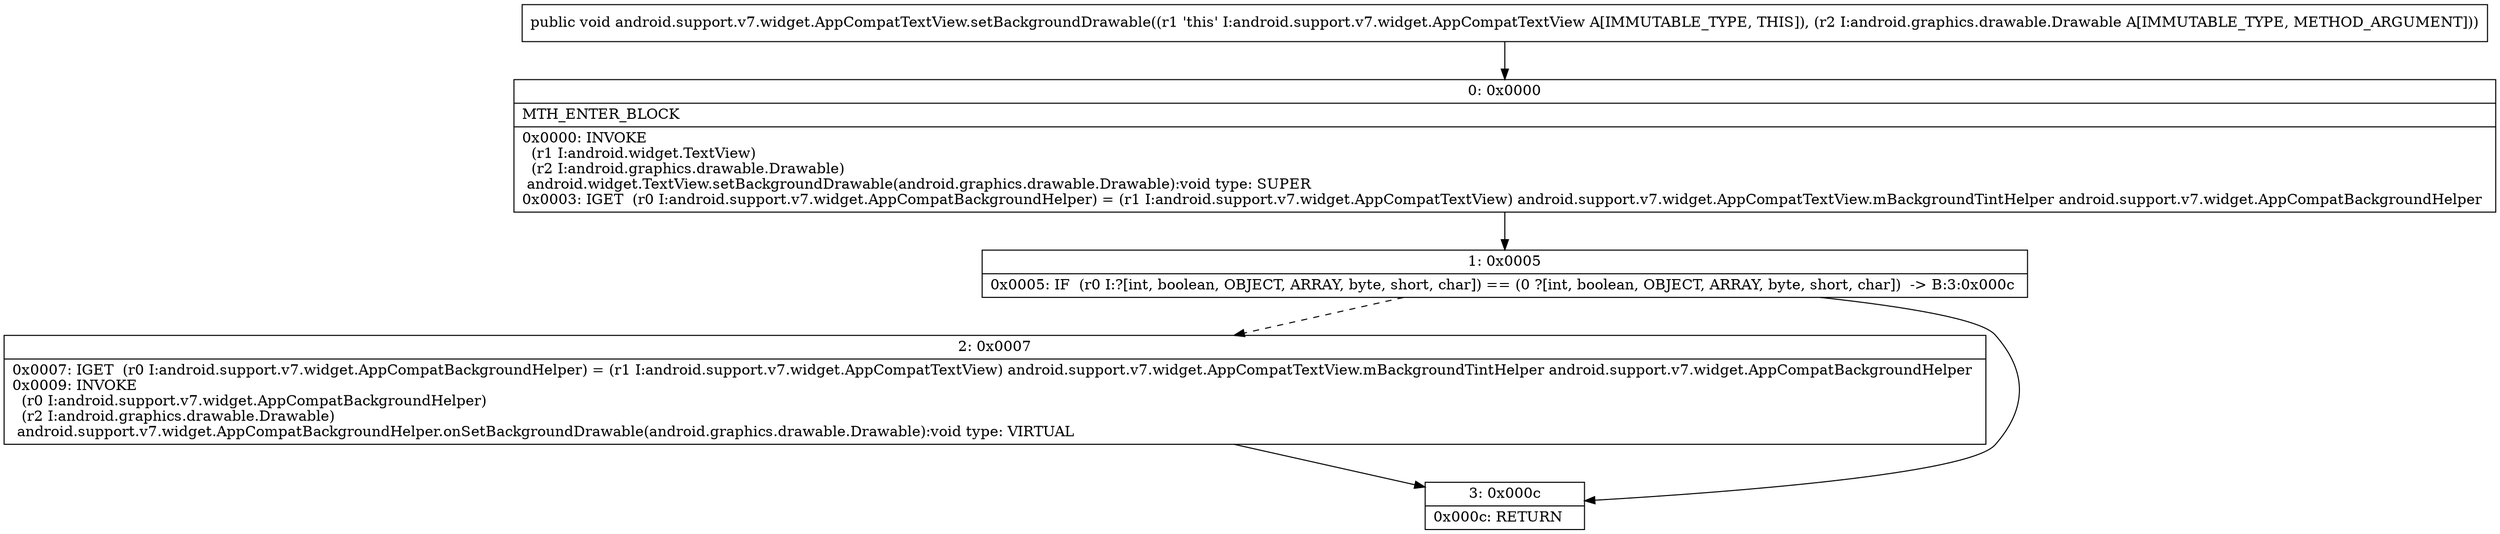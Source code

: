 digraph "CFG forandroid.support.v7.widget.AppCompatTextView.setBackgroundDrawable(Landroid\/graphics\/drawable\/Drawable;)V" {
Node_0 [shape=record,label="{0\:\ 0x0000|MTH_ENTER_BLOCK\l|0x0000: INVOKE  \l  (r1 I:android.widget.TextView)\l  (r2 I:android.graphics.drawable.Drawable)\l android.widget.TextView.setBackgroundDrawable(android.graphics.drawable.Drawable):void type: SUPER \l0x0003: IGET  (r0 I:android.support.v7.widget.AppCompatBackgroundHelper) = (r1 I:android.support.v7.widget.AppCompatTextView) android.support.v7.widget.AppCompatTextView.mBackgroundTintHelper android.support.v7.widget.AppCompatBackgroundHelper \l}"];
Node_1 [shape=record,label="{1\:\ 0x0005|0x0005: IF  (r0 I:?[int, boolean, OBJECT, ARRAY, byte, short, char]) == (0 ?[int, boolean, OBJECT, ARRAY, byte, short, char])  \-\> B:3:0x000c \l}"];
Node_2 [shape=record,label="{2\:\ 0x0007|0x0007: IGET  (r0 I:android.support.v7.widget.AppCompatBackgroundHelper) = (r1 I:android.support.v7.widget.AppCompatTextView) android.support.v7.widget.AppCompatTextView.mBackgroundTintHelper android.support.v7.widget.AppCompatBackgroundHelper \l0x0009: INVOKE  \l  (r0 I:android.support.v7.widget.AppCompatBackgroundHelper)\l  (r2 I:android.graphics.drawable.Drawable)\l android.support.v7.widget.AppCompatBackgroundHelper.onSetBackgroundDrawable(android.graphics.drawable.Drawable):void type: VIRTUAL \l}"];
Node_3 [shape=record,label="{3\:\ 0x000c|0x000c: RETURN   \l}"];
MethodNode[shape=record,label="{public void android.support.v7.widget.AppCompatTextView.setBackgroundDrawable((r1 'this' I:android.support.v7.widget.AppCompatTextView A[IMMUTABLE_TYPE, THIS]), (r2 I:android.graphics.drawable.Drawable A[IMMUTABLE_TYPE, METHOD_ARGUMENT])) }"];
MethodNode -> Node_0;
Node_0 -> Node_1;
Node_1 -> Node_2[style=dashed];
Node_1 -> Node_3;
Node_2 -> Node_3;
}

